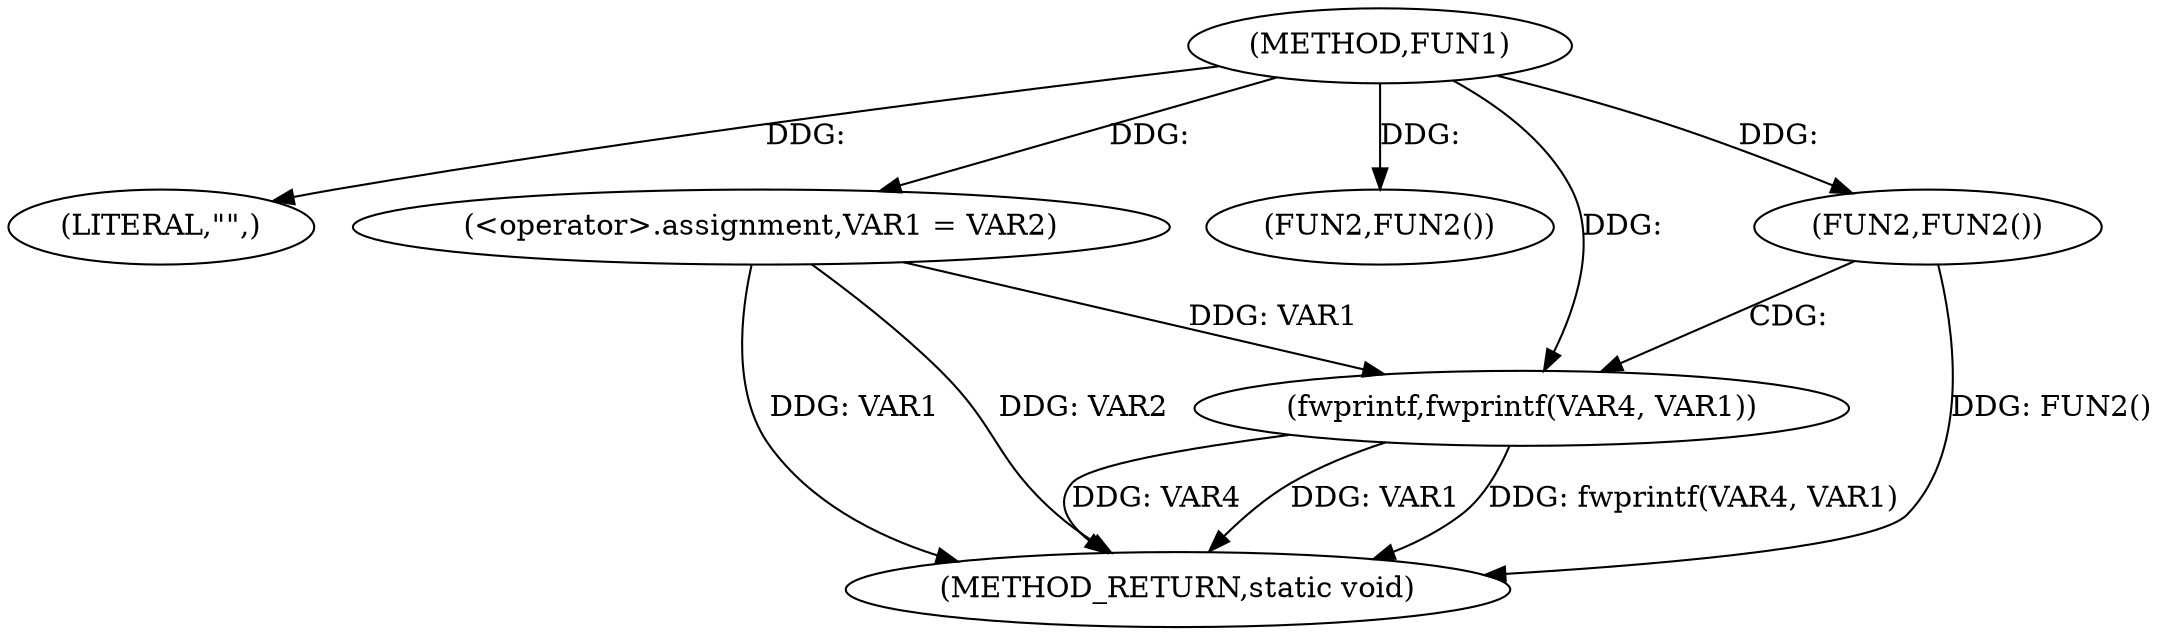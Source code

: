 digraph FUN1 {  
"1000100" [label = "(METHOD,FUN1)" ]
"1000116" [label = "(METHOD_RETURN,static void)" ]
"1000103" [label = "(LITERAL,\"\",)" ]
"1000104" [label = "(<operator>.assignment,VAR1 = VAR2)" ]
"1000108" [label = "(FUN2,FUN2())" ]
"1000111" [label = "(FUN2,FUN2())" ]
"1000113" [label = "(fwprintf,fwprintf(VAR4, VAR1))" ]
  "1000104" -> "1000116"  [ label = "DDG: VAR1"] 
  "1000113" -> "1000116"  [ label = "DDG: VAR4"] 
  "1000113" -> "1000116"  [ label = "DDG: VAR1"] 
  "1000113" -> "1000116"  [ label = "DDG: fwprintf(VAR4, VAR1)"] 
  "1000111" -> "1000116"  [ label = "DDG: FUN2()"] 
  "1000104" -> "1000116"  [ label = "DDG: VAR2"] 
  "1000100" -> "1000103"  [ label = "DDG: "] 
  "1000100" -> "1000104"  [ label = "DDG: "] 
  "1000100" -> "1000108"  [ label = "DDG: "] 
  "1000100" -> "1000111"  [ label = "DDG: "] 
  "1000100" -> "1000113"  [ label = "DDG: "] 
  "1000104" -> "1000113"  [ label = "DDG: VAR1"] 
  "1000111" -> "1000113"  [ label = "CDG: "] 
}
